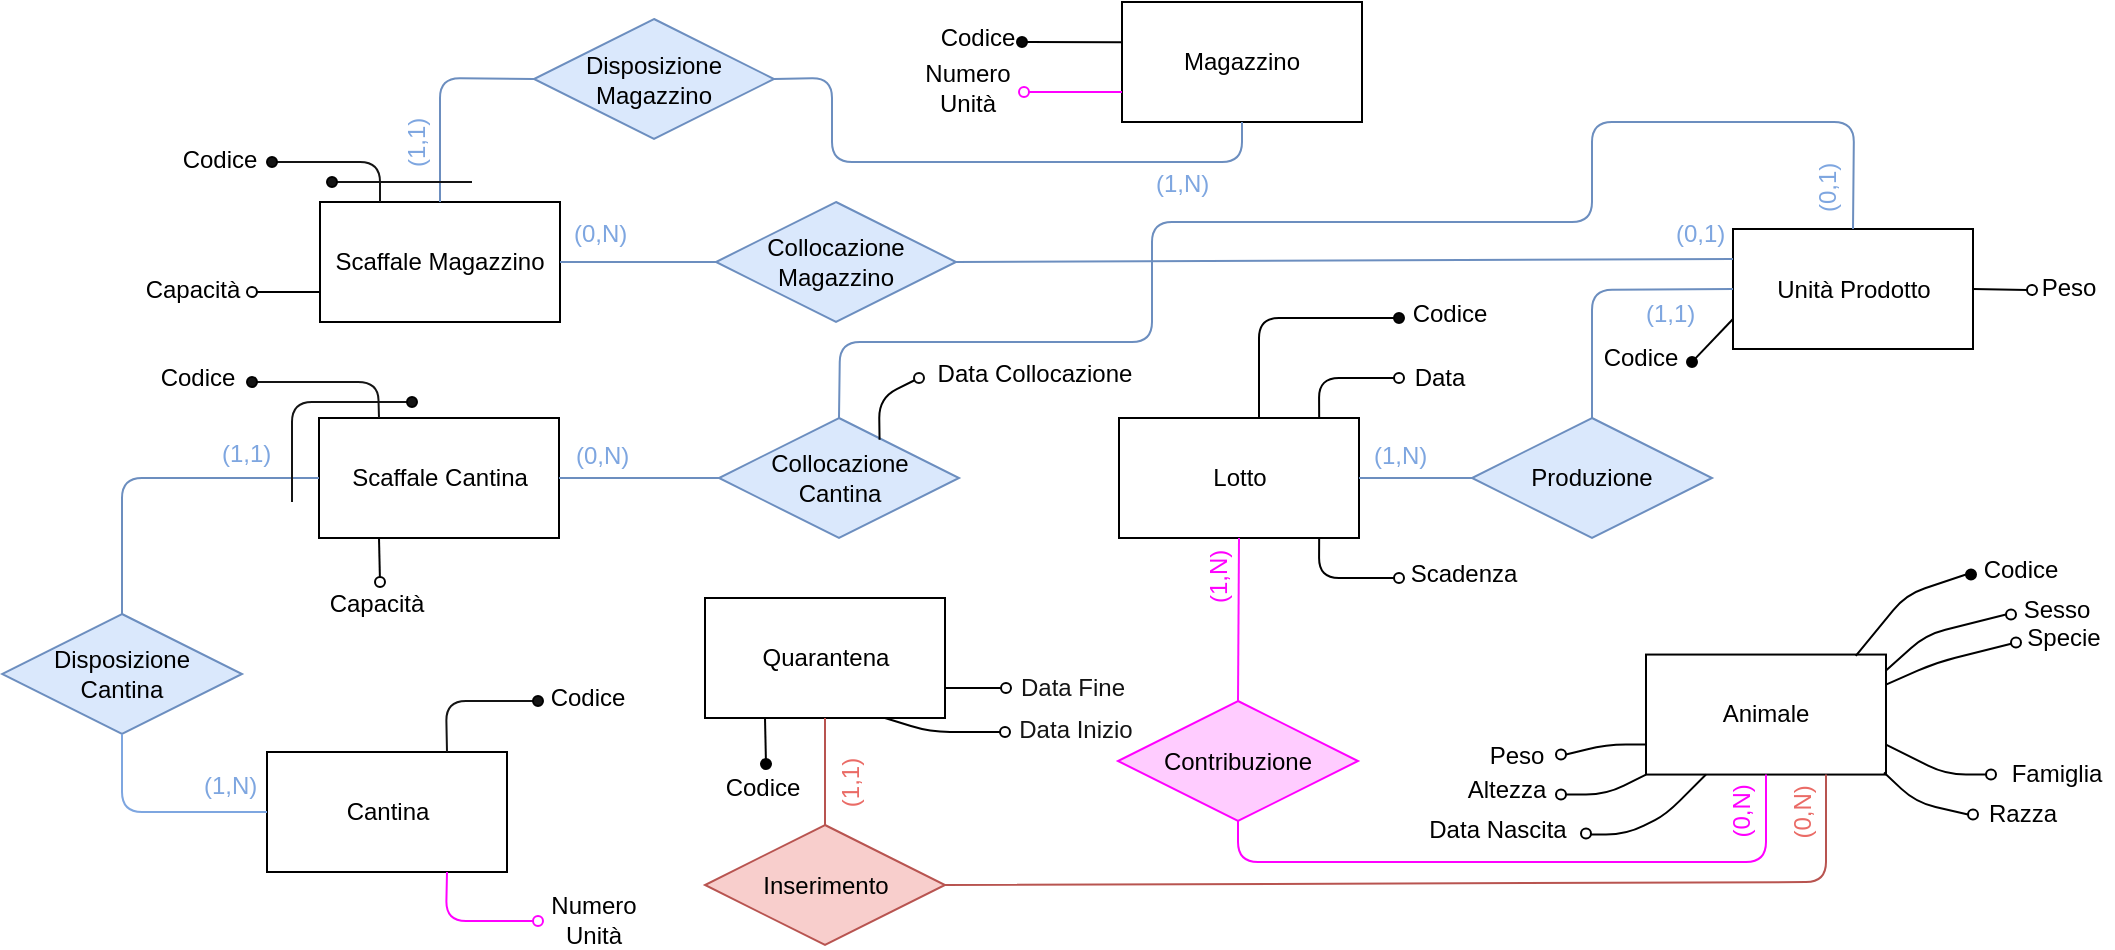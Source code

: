 <mxfile version="12.1.7" type="device" pages="1"><diagram id="N286xA00aJkE12AmxvrS" name="Page-1"><mxGraphModel dx="1995" dy="2053" grid="1" gridSize="10" guides="1" tooltips="1" connect="1" arrows="1" fold="1" page="1" pageScale="1" pageWidth="1654" pageHeight="1169" math="0" shadow="0"><root><mxCell id="0"/><mxCell id="1" parent="0"/><mxCell id="lcgIWPVXvWlQj9wDEpkj-25" value="&lt;font style=&quot;font-size: 12px&quot;&gt;Sesso&lt;/font&gt;" style="text;html=1;strokeColor=none;fillColor=none;align=center;verticalAlign=middle;whiteSpace=wrap;rounded=0;" parent="1" vertex="1"><mxGeometry x="1134.5" y="324.278" width="45" height="20" as="geometry"/></mxCell><mxCell id="lcgIWPVXvWlQj9wDEpkj-40" value="&lt;font style=&quot;font-size: 12px&quot;&gt;Peso&lt;/font&gt;" style="text;html=1;strokeColor=none;fillColor=none;align=center;verticalAlign=middle;whiteSpace=wrap;rounded=0;" parent="1" vertex="1"><mxGeometry x="865" y="397.278" width="45" height="20" as="geometry"/></mxCell><mxCell id="Yu1iAKXQhkWqBQkgz5I7-1" value="Animale&lt;br&gt;" style="rounded=0;whiteSpace=wrap;html=1;" parent="1" vertex="1"><mxGeometry x="952" y="356.278" width="120" height="60" as="geometry"/></mxCell><mxCell id="s7lboc2Nnz2-sfcDgO3q-13" value="Lotto" style="rounded=0;whiteSpace=wrap;html=1;" parent="1" vertex="1"><mxGeometry x="688.5" y="238" width="120" height="60" as="geometry"/></mxCell><mxCell id="s7lboc2Nnz2-sfcDgO3q-20" value="Magazzino" style="rounded=0;whiteSpace=wrap;html=1;" parent="1" vertex="1"><mxGeometry x="690" y="30" width="120" height="60" as="geometry"/></mxCell><mxCell id="s7lboc2Nnz2-sfcDgO3q-21" value="Scaffale Cantina" style="rounded=0;whiteSpace=wrap;html=1;" parent="1" vertex="1"><mxGeometry x="288.5" y="238" width="120" height="60" as="geometry"/></mxCell><mxCell id="s7lboc2Nnz2-sfcDgO3q-22" value="Collocazione &lt;br&gt;Cantina" style="rhombus;whiteSpace=wrap;html=1;fillColor=#dae8fc;strokeColor=#6c8ebf;" parent="1" vertex="1"><mxGeometry x="488.5" y="238" width="120" height="60" as="geometry"/></mxCell><mxCell id="s7lboc2Nnz2-sfcDgO3q-23" value="" style="endArrow=none;html=1;fillColor=#dae8fc;strokeColor=#6c8ebf;exitX=0;exitY=0.5;exitDx=0;exitDy=0;" parent="1" source="s7lboc2Nnz2-sfcDgO3q-22" edge="1"><mxGeometry width="50" height="50" relative="1" as="geometry"><mxPoint x="487.5" y="268" as="sourcePoint"/><mxPoint x="408.5" y="268" as="targetPoint"/></mxGeometry></mxCell><mxCell id="s7lboc2Nnz2-sfcDgO3q-24" value="Collocazione Magazzino" style="rhombus;whiteSpace=wrap;html=1;fillColor=#dae8fc;strokeColor=#6c8ebf;" parent="1" vertex="1"><mxGeometry x="487" y="130" width="120" height="60" as="geometry"/></mxCell><mxCell id="lcgIWPVXvWlQj9wDEpkj-18" value="" style="endArrow=none;html=1;exitX=0.874;exitY=0.011;exitDx=0;exitDy=0;exitPerimeter=0;" parent="1" source="Yu1iAKXQhkWqBQkgz5I7-1" edge="1"><mxGeometry width="50" height="50" relative="1" as="geometry"><mxPoint x="1052" y="356.278" as="sourcePoint"/><mxPoint x="1112" y="316.278" as="targetPoint"/><Array as="points"><mxPoint x="1082" y="326.278"/></Array></mxGeometry></mxCell><mxCell id="lcgIWPVXvWlQj9wDEpkj-19" value="" style="ellipse;whiteSpace=wrap;html=1;aspect=fixed;fillColor=#000000;" parent="1" vertex="1"><mxGeometry x="1112" y="313.778" width="5" height="5" as="geometry"/></mxCell><mxCell id="lcgIWPVXvWlQj9wDEpkj-20" value="&lt;font style=&quot;font-size: 12px&quot;&gt;Codice&lt;/font&gt;" style="text;html=1;strokeColor=none;fillColor=none;align=center;verticalAlign=middle;whiteSpace=wrap;rounded=0;" parent="1" vertex="1"><mxGeometry x="1117" y="303.778" width="45" height="20" as="geometry"/></mxCell><mxCell id="lcgIWPVXvWlQj9wDEpkj-21" value="" style="endArrow=none;html=1;exitX=1;exitY=0.133;exitDx=0;exitDy=0;exitPerimeter=0;" parent="1" source="Yu1iAKXQhkWqBQkgz5I7-1" edge="1"><mxGeometry width="50" height="50" relative="1" as="geometry"><mxPoint x="1072" y="376.278" as="sourcePoint"/><mxPoint x="1132" y="336.278" as="targetPoint"/><Array as="points"><mxPoint x="1092" y="346.278"/></Array></mxGeometry></mxCell><mxCell id="lcgIWPVXvWlQj9wDEpkj-22" value="" style="ellipse;whiteSpace=wrap;html=1;aspect=fixed;" parent="1" vertex="1"><mxGeometry x="1132.0" y="333.778" width="5" height="5" as="geometry"/></mxCell><mxCell id="lcgIWPVXvWlQj9wDEpkj-26" value="" style="endArrow=none;html=1;exitX=1;exitY=0.75;exitDx=0;exitDy=0;" parent="1" source="Yu1iAKXQhkWqBQkgz5I7-1" edge="1"><mxGeometry width="50" height="50" relative="1" as="geometry"><mxPoint x="1072" y="446.278" as="sourcePoint"/><mxPoint x="1122" y="416.278" as="targetPoint"/><Array as="points"><mxPoint x="1102" y="416.278"/></Array></mxGeometry></mxCell><mxCell id="lcgIWPVXvWlQj9wDEpkj-27" value="" style="ellipse;whiteSpace=wrap;html=1;aspect=fixed;" parent="1" vertex="1"><mxGeometry x="1122.0" y="413.778" width="5" height="5" as="geometry"/></mxCell><mxCell id="lcgIWPVXvWlQj9wDEpkj-28" value="&lt;font style=&quot;font-size: 12px&quot;&gt;Famiglia&lt;/font&gt;" style="text;html=1;strokeColor=none;fillColor=none;align=center;verticalAlign=middle;whiteSpace=wrap;rounded=0;" parent="1" vertex="1"><mxGeometry x="1134.5" y="406.278" width="45" height="20" as="geometry"/></mxCell><mxCell id="lcgIWPVXvWlQj9wDEpkj-29" value="" style="endArrow=none;html=1;exitX=0;exitY=0.5;exitDx=0;exitDy=0;" parent="1" source="omtuFhqRoq-IjV9SDQyE-6" edge="1"><mxGeometry width="50" height="50" relative="1" as="geometry"><mxPoint x="1115.5" y="436.278" as="sourcePoint"/><mxPoint x="1071" y="415.278" as="targetPoint"/><Array as="points"><mxPoint x="1087" y="430.278"/></Array></mxGeometry></mxCell><mxCell id="lcgIWPVXvWlQj9wDEpkj-31" value="&lt;font style=&quot;font-size: 12px&quot;&gt;Razza&lt;/font&gt;" style="text;html=1;strokeColor=none;fillColor=none;align=center;verticalAlign=middle;whiteSpace=wrap;rounded=0;" parent="1" vertex="1"><mxGeometry x="1118" y="425.778" width="45" height="20" as="geometry"/></mxCell><mxCell id="lcgIWPVXvWlQj9wDEpkj-32" value="" style="endArrow=none;html=1;entryX=0.25;entryY=1;entryDx=0;entryDy=0;" parent="1" target="Yu1iAKXQhkWqBQkgz5I7-1" edge="1"><mxGeometry width="50" height="50" relative="1" as="geometry"><mxPoint x="922" y="446.278" as="sourcePoint"/><mxPoint x="992" y="416.278" as="targetPoint"/><Array as="points"><mxPoint x="942" y="446.278"/><mxPoint x="962" y="436.278"/></Array></mxGeometry></mxCell><mxCell id="lcgIWPVXvWlQj9wDEpkj-33" value="" style="ellipse;whiteSpace=wrap;html=1;aspect=fixed;" parent="1" vertex="1"><mxGeometry x="919.5" y="443.278" width="5" height="5" as="geometry"/></mxCell><mxCell id="lcgIWPVXvWlQj9wDEpkj-34" value="&lt;font style=&quot;font-size: 12px&quot;&gt;Data Nascita&lt;/font&gt;" style="text;html=1;strokeColor=none;fillColor=none;align=center;verticalAlign=middle;whiteSpace=wrap;rounded=0;" parent="1" vertex="1"><mxGeometry x="839" y="434.278" width="78" height="20" as="geometry"/></mxCell><mxCell id="lcgIWPVXvWlQj9wDEpkj-35" value="" style="endArrow=none;html=1;" parent="1" target="Yu1iAKXQhkWqBQkgz5I7-1" edge="1"><mxGeometry width="50" height="50" relative="1" as="geometry"><mxPoint x="912" y="426.278" as="sourcePoint"/><mxPoint x="972" y="396.278" as="targetPoint"/><Array as="points"><mxPoint x="932" y="426.278"/></Array></mxGeometry></mxCell><mxCell id="lcgIWPVXvWlQj9wDEpkj-36" value="" style="ellipse;whiteSpace=wrap;html=1;aspect=fixed;" parent="1" vertex="1"><mxGeometry x="907.0" y="423.778" width="5" height="5" as="geometry"/></mxCell><mxCell id="lcgIWPVXvWlQj9wDEpkj-37" value="&lt;font style=&quot;font-size: 12px&quot;&gt;Altezza&lt;/font&gt;" style="text;html=1;strokeColor=none;fillColor=none;align=center;verticalAlign=middle;whiteSpace=wrap;rounded=0;" parent="1" vertex="1"><mxGeometry x="859.5" y="413.778" width="45" height="20" as="geometry"/></mxCell><mxCell id="lcgIWPVXvWlQj9wDEpkj-38" value="" style="endArrow=none;html=1;entryX=0;entryY=0.75;entryDx=0;entryDy=0;" parent="1" target="Yu1iAKXQhkWqBQkgz5I7-1" edge="1"><mxGeometry width="50" height="50" relative="1" as="geometry"><mxPoint x="912" y="406.278" as="sourcePoint"/><mxPoint x="972" y="396.278" as="targetPoint"/><Array as="points"><mxPoint x="932" y="401.278"/></Array></mxGeometry></mxCell><mxCell id="lcgIWPVXvWlQj9wDEpkj-39" value="" style="ellipse;whiteSpace=wrap;html=1;aspect=fixed;" parent="1" vertex="1"><mxGeometry x="907.0" y="403.778" width="5" height="5" as="geometry"/></mxCell><mxCell id="5UxW7LuVa-zTL0d51kIa-124" value="" style="endArrow=none;html=1;exitX=0.669;exitY=0.181;exitDx=0;exitDy=0;exitPerimeter=0;" parent="1" source="s7lboc2Nnz2-sfcDgO3q-22" target="5UxW7LuVa-zTL0d51kIa-125" edge="1"><mxGeometry width="50" height="50" relative="1" as="geometry"><mxPoint x="568.5" y="278" as="sourcePoint"/><mxPoint x="588.5" y="218" as="targetPoint"/><Array as="points"><mxPoint x="568.5" y="228"/></Array></mxGeometry></mxCell><mxCell id="5UxW7LuVa-zTL0d51kIa-125" value="" style="ellipse;whiteSpace=wrap;html=1;aspect=fixed;rounded=0;strokeColor=#080808;fillColor=none;gradientColor=none;" parent="1" vertex="1"><mxGeometry x="586" y="215.5" width="5" height="5" as="geometry"/></mxCell><mxCell id="Jm9o6r41oGmRNSxybvqg-1" value="" style="endArrow=none;html=1;entryX=-0.003;entryY=0.335;entryDx=0;entryDy=0;entryPerimeter=0;" parent="1" source="Jm9o6r41oGmRNSxybvqg-3" target="s7lboc2Nnz2-sfcDgO3q-20" edge="1"><mxGeometry width="50" height="50" relative="1" as="geometry"><mxPoint x="640" y="50" as="sourcePoint"/><mxPoint x="690" y="30" as="targetPoint"/></mxGeometry></mxCell><mxCell id="Jm9o6r41oGmRNSxybvqg-3" value="" style="ellipse;whiteSpace=wrap;html=1;aspect=fixed;fillColor=#080808;" parent="1" vertex="1"><mxGeometry x="637.5" y="47.5" width="5" height="5" as="geometry"/></mxCell><mxCell id="Jm9o6r41oGmRNSxybvqg-5" value="Codice" style="text;html=1;strokeColor=none;fillColor=none;align=center;verticalAlign=middle;whiteSpace=wrap;rounded=0;" parent="1" vertex="1"><mxGeometry x="597.5" y="38" width="40" height="20" as="geometry"/></mxCell><mxCell id="Jm9o6r41oGmRNSxybvqg-7" value="Data Collocazione" style="text;html=1;strokeColor=none;fillColor=none;align=center;verticalAlign=middle;whiteSpace=wrap;rounded=0;" parent="1" vertex="1"><mxGeometry x="593.5" y="206" width="105" height="20" as="geometry"/></mxCell><mxCell id="Jm9o6r41oGmRNSxybvqg-14" value="" style="endArrow=none;html=1;" parent="1" target="Jm9o6r41oGmRNSxybvqg-18" edge="1"><mxGeometry width="50" height="50" relative="1" as="geometry"><mxPoint x="758.5" y="238" as="sourcePoint"/><mxPoint x="828.5" y="188" as="targetPoint"/><Array as="points"><mxPoint x="758.5" y="188"/></Array></mxGeometry></mxCell><mxCell id="Jm9o6r41oGmRNSxybvqg-15" value="" style="endArrow=none;html=1;exitX=0.834;exitY=-0.009;exitDx=0;exitDy=0;exitPerimeter=0;" parent="1" source="s7lboc2Nnz2-sfcDgO3q-13" target="Jm9o6r41oGmRNSxybvqg-19" edge="1"><mxGeometry width="50" height="50" relative="1" as="geometry"><mxPoint x="778.5" y="238" as="sourcePoint"/><mxPoint x="828.5" y="218" as="targetPoint"/><Array as="points"><mxPoint x="788.5" y="218"/></Array></mxGeometry></mxCell><mxCell id="Jm9o6r41oGmRNSxybvqg-17" value="" style="endArrow=none;html=1;exitX=0.834;exitY=0.999;exitDx=0;exitDy=0;exitPerimeter=0;" parent="1" source="s7lboc2Nnz2-sfcDgO3q-13" target="Jm9o6r41oGmRNSxybvqg-20" edge="1"><mxGeometry width="50" height="50" relative="1" as="geometry"><mxPoint x="788.5" y="299" as="sourcePoint"/><mxPoint x="828.5" y="318" as="targetPoint"/><Array as="points"><mxPoint x="788.5" y="318"/></Array></mxGeometry></mxCell><mxCell id="Jm9o6r41oGmRNSxybvqg-18" value="" style="ellipse;whiteSpace=wrap;html=1;aspect=fixed;fillColor=#080808;" parent="1" vertex="1"><mxGeometry x="826" y="185.5" width="5" height="5" as="geometry"/></mxCell><mxCell id="Jm9o6r41oGmRNSxybvqg-19" value="" style="ellipse;whiteSpace=wrap;html=1;aspect=fixed;fillColor=none;" parent="1" vertex="1"><mxGeometry x="826" y="215.5" width="5" height="5" as="geometry"/></mxCell><mxCell id="Jm9o6r41oGmRNSxybvqg-20" value="" style="ellipse;whiteSpace=wrap;html=1;aspect=fixed;fillColor=none;" parent="1" vertex="1"><mxGeometry x="826" y="315.5" width="5" height="5" as="geometry"/></mxCell><mxCell id="Jm9o6r41oGmRNSxybvqg-22" value="Codice" style="text;html=1;strokeColor=none;fillColor=none;align=center;verticalAlign=middle;whiteSpace=wrap;rounded=0;" parent="1" vertex="1"><mxGeometry x="833.5" y="176" width="40" height="20" as="geometry"/></mxCell><mxCell id="Jm9o6r41oGmRNSxybvqg-23" value="Data" style="text;html=1;strokeColor=none;fillColor=none;align=center;verticalAlign=middle;whiteSpace=wrap;rounded=0;" parent="1" vertex="1"><mxGeometry x="828.5" y="208" width="40" height="20" as="geometry"/></mxCell><mxCell id="Jm9o6r41oGmRNSxybvqg-25" value="Scadenza" style="text;html=1;strokeColor=none;fillColor=none;align=center;verticalAlign=middle;whiteSpace=wrap;rounded=0;" parent="1" vertex="1"><mxGeometry x="841" y="305.5" width="40" height="20" as="geometry"/></mxCell><mxCell id="omtuFhqRoq-IjV9SDQyE-6" value="" style="ellipse;whiteSpace=wrap;html=1;aspect=fixed;" parent="1" vertex="1"><mxGeometry x="1113.0" y="433.778" width="5" height="5" as="geometry"/></mxCell><mxCell id="vs4maBZ8G91ySKU5T5zI-6" value="Quarantena" style="rounded=0;whiteSpace=wrap;html=1;" parent="1" vertex="1"><mxGeometry x="481.5" y="328" width="120" height="60" as="geometry"/></mxCell><mxCell id="vs4maBZ8G91ySKU5T5zI-15" value="Inserimento" style="rhombus;whiteSpace=wrap;html=1;strokeColor=#b85450;fillColor=#f8cecc;" parent="1" vertex="1"><mxGeometry x="481.5" y="441.5" width="120" height="60" as="geometry"/></mxCell><mxCell id="vs4maBZ8G91ySKU5T5zI-17" value="" style="endArrow=none;html=1;fontColor=#FFE599;exitX=0.5;exitY=0;exitDx=0;exitDy=0;entryX=0.5;entryY=1;entryDx=0;entryDy=0;fillColor=#f8cecc;strokeColor=#b85450;" parent="1" source="vs4maBZ8G91ySKU5T5zI-15" target="vs4maBZ8G91ySKU5T5zI-6" edge="1"><mxGeometry width="50" height="50" relative="1" as="geometry"><mxPoint x="504" y="231" as="sourcePoint"/><mxPoint x="554" y="181" as="targetPoint"/></mxGeometry></mxCell><mxCell id="vs4maBZ8G91ySKU5T5zI-19" value="(1,1)" style="text;html=1;resizable=0;points=[];autosize=1;align=left;verticalAlign=top;spacingTop=-4;fontColor=#EA6B66;rotation=-90;" parent="1" vertex="1"><mxGeometry x="534" y="404.581" width="40" height="20" as="geometry"/></mxCell><mxCell id="vs4maBZ8G91ySKU5T5zI-20" value="" style="endArrow=none;html=1;fontColor=#FFE599;exitX=0.75;exitY=1;exitDx=0;exitDy=0;" parent="1" source="vs4maBZ8G91ySKU5T5zI-6" target="EhByHRUgVneYFc6J_kP6-92" edge="1"><mxGeometry width="50" height="50" relative="1" as="geometry"><mxPoint x="564" y="545" as="sourcePoint"/><mxPoint x="631.5" y="395" as="targetPoint"/><Array as="points"><mxPoint x="594" y="395"/></Array></mxGeometry></mxCell><mxCell id="vs4maBZ8G91ySKU5T5zI-22" value="Data Inizio" style="text;html=1;strokeColor=none;fillColor=none;align=center;verticalAlign=middle;whiteSpace=wrap;rounded=0;fontColor=#141414;" parent="1" vertex="1"><mxGeometry x="637" y="383.5" width="60" height="20" as="geometry"/></mxCell><mxCell id="vs4maBZ8G91ySKU5T5zI-23" value="" style="endArrow=none;html=1;fontColor=#141414;exitX=1;exitY=0.75;exitDx=0;exitDy=0;" parent="1" source="vs4maBZ8G91ySKU5T5zI-6" target="vs4maBZ8G91ySKU5T5zI-27" edge="1"><mxGeometry width="50" height="50" relative="1" as="geometry"><mxPoint x="604" y="375" as="sourcePoint"/><mxPoint x="632" y="373" as="targetPoint"/></mxGeometry></mxCell><mxCell id="vs4maBZ8G91ySKU5T5zI-27" value="" style="ellipse;whiteSpace=wrap;html=1;aspect=fixed;fillColor=none;fontColor=#141414;" parent="1" vertex="1"><mxGeometry x="629.5" y="370.5" width="5" height="5" as="geometry"/></mxCell><mxCell id="vs4maBZ8G91ySKU5T5zI-29" value="Data Fine" style="text;html=1;strokeColor=none;fillColor=none;align=center;verticalAlign=middle;whiteSpace=wrap;rounded=0;fontColor=#141414;" parent="1" vertex="1"><mxGeometry x="637" y="363" width="57" height="20" as="geometry"/></mxCell><mxCell id="1iHg9NwbfmoomTsqQBr0-1" value="" style="endArrow=none;html=1;exitX=1;exitY=0.25;exitDx=0;exitDy=0;" parent="1" source="Yu1iAKXQhkWqBQkgz5I7-1" target="1iHg9NwbfmoomTsqQBr0-2" edge="1"><mxGeometry width="50" height="50" relative="1" as="geometry"><mxPoint x="1187" y="370.278" as="sourcePoint"/><mxPoint x="1137" y="350.278" as="targetPoint"/><Array as="points"><mxPoint x="1097" y="360.278"/></Array></mxGeometry></mxCell><mxCell id="1iHg9NwbfmoomTsqQBr0-2" value="" style="ellipse;whiteSpace=wrap;html=1;aspect=fixed;" parent="1" vertex="1"><mxGeometry x="1134.5" y="347.778" width="5" height="5" as="geometry"/></mxCell><mxCell id="1iHg9NwbfmoomTsqQBr0-3" value="Specie" style="text;html=1;strokeColor=none;fillColor=none;align=center;verticalAlign=middle;whiteSpace=wrap;rounded=0;" parent="1" vertex="1"><mxGeometry x="1140.5" y="337.778" width="40" height="20" as="geometry"/></mxCell><mxCell id="s8-9dvh43ntEXLv8Gwos-1" value="Contribuzione" style="rhombus;whiteSpace=wrap;html=1;fillColor=#FFCCFF;strokeColor=#FF00FF;" parent="1" vertex="1"><mxGeometry x="688" y="379.5" width="120" height="60" as="geometry"/></mxCell><mxCell id="s8-9dvh43ntEXLv8Gwos-4" value="&lt;font color=&quot;#ff00ff&quot;&gt;(0,N)&lt;/font&gt;" style="text;html=1;resizable=0;points=[];autosize=1;align=left;verticalAlign=top;spacingTop=-4;fontColor=#FFD966;rotation=-90;" parent="1" vertex="1"><mxGeometry x="980.5" y="420.278" width="40" height="20" as="geometry"/></mxCell><mxCell id="s8-9dvh43ntEXLv8Gwos-5" value="&lt;font color=&quot;#ff00ff&quot;&gt;(1,N)&lt;/font&gt;" style="text;html=1;resizable=0;points=[];autosize=1;align=left;verticalAlign=top;spacingTop=-4;fontColor=#FFD966;rotation=-90;" parent="1" vertex="1"><mxGeometry x="718" y="302.5" width="40" height="20" as="geometry"/></mxCell><mxCell id="s8-9dvh43ntEXLv8Gwos-7" value="(0,N)" style="text;html=1;resizable=0;points=[];autosize=1;align=left;verticalAlign=top;spacingTop=-4;fontColor=#EA6B66;rotation=-90;" parent="1" vertex="1"><mxGeometry x="1010.5" y="420.778" width="40" height="20" as="geometry"/></mxCell><mxCell id="s8-9dvh43ntEXLv8Gwos-8" value="Cantina" style="rounded=0;whiteSpace=wrap;html=1;" parent="1" vertex="1"><mxGeometry x="262.5" y="405" width="120" height="60" as="geometry"/></mxCell><mxCell id="s8-9dvh43ntEXLv8Gwos-10" value="Disposizione &lt;br&gt;Cantina" style="rhombus;whiteSpace=wrap;html=1;strokeColor=#6c8ebf;fillColor=#dae8fc;" parent="1" vertex="1"><mxGeometry x="130" y="336" width="120" height="60" as="geometry"/></mxCell><mxCell id="s8-9dvh43ntEXLv8Gwos-13" value="" style="endArrow=none;html=1;strokeColor=#6c8ebf;entryX=0;entryY=0.5;entryDx=0;entryDy=0;exitX=0.5;exitY=0;exitDx=0;exitDy=0;gradientColor=#7ea6e0;fillColor=#dae8fc;" parent="1" source="s8-9dvh43ntEXLv8Gwos-10" target="s7lboc2Nnz2-sfcDgO3q-21" edge="1"><mxGeometry width="50" height="50" relative="1" as="geometry"><mxPoint x="175" y="280" as="sourcePoint"/><mxPoint x="225" y="230" as="targetPoint"/><Array as="points"><mxPoint x="190" y="268"/></Array></mxGeometry></mxCell><mxCell id="s8-9dvh43ntEXLv8Gwos-15" value="" style="endArrow=none;html=1;strokeColor=#141414;entryX=0.75;entryY=0;entryDx=0;entryDy=0;" parent="1" source="s8-9dvh43ntEXLv8Gwos-16" target="s8-9dvh43ntEXLv8Gwos-8" edge="1"><mxGeometry width="50" height="50" relative="1" as="geometry"><mxPoint x="398" y="379.5" as="sourcePoint"/><mxPoint x="268" y="489.5" as="targetPoint"/><Array as="points"><mxPoint x="352" y="379.5"/></Array></mxGeometry></mxCell><mxCell id="s8-9dvh43ntEXLv8Gwos-16" value="" style="ellipse;whiteSpace=wrap;html=1;aspect=fixed;fillColor=#141414;" parent="1" vertex="1"><mxGeometry x="395.5" y="377" width="5" height="5" as="geometry"/></mxCell><mxCell id="s8-9dvh43ntEXLv8Gwos-17" value="Codice" style="text;html=1;strokeColor=none;fillColor=none;align=center;verticalAlign=middle;whiteSpace=wrap;rounded=0;" parent="1" vertex="1"><mxGeometry x="403" y="367.5" width="40" height="20" as="geometry"/></mxCell><mxCell id="s8-9dvh43ntEXLv8Gwos-18" value="" style="endArrow=none;html=1;strokeColor=#141414;entryX=0.25;entryY=0;entryDx=0;entryDy=0;" parent="1" source="s8-9dvh43ntEXLv8Gwos-19" target="s7lboc2Nnz2-sfcDgO3q-21" edge="1"><mxGeometry width="50" height="50" relative="1" as="geometry"><mxPoint x="255" y="220" as="sourcePoint"/><mxPoint x="275" y="180" as="targetPoint"/><Array as="points"><mxPoint x="318" y="220"/></Array></mxGeometry></mxCell><mxCell id="s8-9dvh43ntEXLv8Gwos-19" value="" style="ellipse;whiteSpace=wrap;html=1;aspect=fixed;fillColor=#141414;" parent="1" vertex="1"><mxGeometry x="252.5" y="217.5" width="5" height="5" as="geometry"/></mxCell><mxCell id="s8-9dvh43ntEXLv8Gwos-20" value="Codice" style="text;html=1;strokeColor=none;fillColor=none;align=center;verticalAlign=middle;whiteSpace=wrap;rounded=0;" parent="1" vertex="1"><mxGeometry x="208" y="208" width="40" height="20" as="geometry"/></mxCell><mxCell id="s8-9dvh43ntEXLv8Gwos-22" value="" style="endArrow=none;html=1;strokeColor=#141414;" parent="1" target="s8-9dvh43ntEXLv8Gwos-23" edge="1"><mxGeometry width="50" height="50" relative="1" as="geometry"><mxPoint x="275" y="280" as="sourcePoint"/><mxPoint x="335" y="230" as="targetPoint"/><Array as="points"><mxPoint x="275" y="230"/></Array></mxGeometry></mxCell><mxCell id="s8-9dvh43ntEXLv8Gwos-23" value="" style="ellipse;whiteSpace=wrap;html=1;aspect=fixed;fillColor=#141414;" parent="1" vertex="1"><mxGeometry x="332.5" y="227.5" width="5" height="5" as="geometry"/></mxCell><mxCell id="s8-9dvh43ntEXLv8Gwos-24" value="Scaffale Magazzino" style="rounded=0;whiteSpace=wrap;html=1;fillColor=#FFFFFF;" parent="1" vertex="1"><mxGeometry x="289" y="130" width="120" height="60" as="geometry"/></mxCell><mxCell id="s8-9dvh43ntEXLv8Gwos-25" value="" style="endArrow=none;html=1;strokeColor=#6c8ebf;exitX=1;exitY=0.5;exitDx=0;exitDy=0;entryX=0;entryY=0.5;entryDx=0;entryDy=0;gradientColor=#7ea6e0;fillColor=#dae8fc;" parent="1" source="s8-9dvh43ntEXLv8Gwos-24" target="s7lboc2Nnz2-sfcDgO3q-24" edge="1"><mxGeometry width="50" height="50" relative="1" as="geometry"><mxPoint x="425" y="170" as="sourcePoint"/><mxPoint x="475" y="120" as="targetPoint"/></mxGeometry></mxCell><mxCell id="s8-9dvh43ntEXLv8Gwos-26" value="Disposizione Magazzino" style="rhombus;whiteSpace=wrap;html=1;fillColor=#dae8fc;strokeColor=#6c8ebf;" parent="1" vertex="1"><mxGeometry x="396" y="38.5" width="120" height="60" as="geometry"/></mxCell><mxCell id="s8-9dvh43ntEXLv8Gwos-27" value="" style="endArrow=none;html=1;strokeColor=#6c8ebf;exitX=0.5;exitY=0;exitDx=0;exitDy=0;entryX=0;entryY=0.5;entryDx=0;entryDy=0;gradientColor=#7ea6e0;fillColor=#dae8fc;" parent="1" source="s8-9dvh43ntEXLv8Gwos-24" target="s8-9dvh43ntEXLv8Gwos-26" edge="1"><mxGeometry width="50" height="50" relative="1" as="geometry"><mxPoint x="315" y="110" as="sourcePoint"/><mxPoint x="365" y="60" as="targetPoint"/><Array as="points"><mxPoint x="349" y="68"/></Array></mxGeometry></mxCell><mxCell id="s8-9dvh43ntEXLv8Gwos-28" value="" style="endArrow=none;html=1;strokeColor=#6c8ebf;exitX=1;exitY=0.5;exitDx=0;exitDy=0;entryX=0.5;entryY=1;entryDx=0;entryDy=0;gradientColor=#7ea6e0;fillColor=#dae8fc;" parent="1" source="s8-9dvh43ntEXLv8Gwos-26" target="s7lboc2Nnz2-sfcDgO3q-20" edge="1"><mxGeometry width="50" height="50" relative="1" as="geometry"><mxPoint x="625" y="140" as="sourcePoint"/><mxPoint x="675" y="90" as="targetPoint"/><Array as="points"><mxPoint x="545" y="68"/><mxPoint x="545" y="110"/><mxPoint x="750" y="110"/></Array></mxGeometry></mxCell><mxCell id="s8-9dvh43ntEXLv8Gwos-29" value="" style="endArrow=none;html=1;strokeColor=#141414;entryX=0.25;entryY=0;entryDx=0;entryDy=0;" parent="1" source="s8-9dvh43ntEXLv8Gwos-31" target="s8-9dvh43ntEXLv8Gwos-24" edge="1"><mxGeometry width="50" height="50" relative="1" as="geometry"><mxPoint x="265" y="110" as="sourcePoint"/><mxPoint x="285" y="50" as="targetPoint"/><Array as="points"><mxPoint x="319" y="110"/></Array></mxGeometry></mxCell><mxCell id="s8-9dvh43ntEXLv8Gwos-30" value="Codice" style="text;html=1;strokeColor=none;fillColor=none;align=center;verticalAlign=middle;whiteSpace=wrap;rounded=0;" parent="1" vertex="1"><mxGeometry x="219" y="99" width="40" height="20" as="geometry"/></mxCell><mxCell id="s8-9dvh43ntEXLv8Gwos-31" value="" style="ellipse;whiteSpace=wrap;html=1;aspect=fixed;fillColor=#141414;" parent="1" vertex="1"><mxGeometry x="262.5" y="107.5" width="5" height="5" as="geometry"/></mxCell><mxCell id="s8-9dvh43ntEXLv8Gwos-32" value="" style="endArrow=none;html=1;strokeColor=#141414;" parent="1" source="s8-9dvh43ntEXLv8Gwos-33" edge="1"><mxGeometry width="50" height="50" relative="1" as="geometry"><mxPoint x="295" y="120" as="sourcePoint"/><mxPoint x="365" y="120" as="targetPoint"/></mxGeometry></mxCell><mxCell id="s8-9dvh43ntEXLv8Gwos-33" value="" style="ellipse;whiteSpace=wrap;html=1;aspect=fixed;fillColor=#141414;" parent="1" vertex="1"><mxGeometry x="292.5" y="117.5" width="5" height="5" as="geometry"/></mxCell><mxCell id="s8-9dvh43ntEXLv8Gwos-37" value="(1,1)" style="text;html=1;resizable=0;points=[];autosize=1;align=left;verticalAlign=top;spacingTop=-4;fontColor=#7EA6E0;rotation=0;" parent="1" vertex="1"><mxGeometry x="237.5" y="245.5" width="40" height="20" as="geometry"/></mxCell><mxCell id="s8-9dvh43ntEXLv8Gwos-39" value="(0,N)" style="text;html=1;resizable=0;points=[];autosize=1;align=left;verticalAlign=top;spacingTop=-4;fontColor=#7EA6E0;rotation=0;" parent="1" vertex="1"><mxGeometry x="414.5" y="247" width="40" height="20" as="geometry"/></mxCell><mxCell id="s8-9dvh43ntEXLv8Gwos-40" value="(0,N)" style="text;html=1;resizable=0;points=[];autosize=1;align=left;verticalAlign=top;spacingTop=-4;fontColor=#7EA6E0;rotation=0;" parent="1" vertex="1"><mxGeometry x="414" y="135.5" width="40" height="20" as="geometry"/></mxCell><mxCell id="s8-9dvh43ntEXLv8Gwos-42" value="(1,N)" style="text;html=1;resizable=0;points=[];autosize=1;align=left;verticalAlign=top;spacingTop=-4;fontColor=#7EA6E0;rotation=0;" parent="1" vertex="1"><mxGeometry x="705" y="110.5" width="40" height="20" as="geometry"/></mxCell><mxCell id="s8-9dvh43ntEXLv8Gwos-43" value="(1,1)" style="text;html=1;resizable=0;points=[];autosize=1;align=left;verticalAlign=top;spacingTop=-4;fontColor=#7EA6E0;rotation=-90;" parent="1" vertex="1"><mxGeometry x="317.5" y="85" width="40" height="20" as="geometry"/></mxCell><mxCell id="l29WJxW5ECFp8mK24pNi-4" value="&lt;font color=&quot;#7ea6e0&quot;&gt;(1,N)&lt;/font&gt;" style="text;html=1;resizable=0;points=[];autosize=1;align=left;verticalAlign=top;spacingTop=-4;fontColor=#FFD966;rotation=0;" parent="1" vertex="1"><mxGeometry x="229" y="411.5" width="40" height="20" as="geometry"/></mxCell><mxCell id="WMtffsCS6Om2OLIBgDFJ-62" value="" style="endArrow=none;html=1;exitX=0;exitY=0.75;exitDx=0;exitDy=0;" parent="1" source="s8-9dvh43ntEXLv8Gwos-24" target="WMtffsCS6Om2OLIBgDFJ-67" edge="1"><mxGeometry width="50" height="50" relative="1" as="geometry"><mxPoint x="425" y="230" as="sourcePoint"/><mxPoint x="255" y="175" as="targetPoint"/></mxGeometry></mxCell><mxCell id="WMtffsCS6Om2OLIBgDFJ-67" value="" style="ellipse;whiteSpace=wrap;html=1;aspect=fixed;" parent="1" vertex="1"><mxGeometry x="252.5" y="172.5" width="5" height="5" as="geometry"/></mxCell><mxCell id="WMtffsCS6Om2OLIBgDFJ-68" value="&lt;font style=&quot;font-size: 12px&quot;&gt;Capacità&lt;/font&gt;" style="text;html=1;strokeColor=none;fillColor=none;align=center;verticalAlign=middle;whiteSpace=wrap;rounded=0;" parent="1" vertex="1"><mxGeometry x="202.5" y="163.5" width="45" height="20" as="geometry"/></mxCell><mxCell id="WMtffsCS6Om2OLIBgDFJ-69" value="" style="endArrow=none;html=1;entryX=0.25;entryY=1;entryDx=0;entryDy=0;" parent="1" source="WMtffsCS6Om2OLIBgDFJ-70" target="s7lboc2Nnz2-sfcDgO3q-21" edge="1"><mxGeometry width="50" height="50" relative="1" as="geometry"><mxPoint x="319" y="320" as="sourcePoint"/><mxPoint x="415" y="320" as="targetPoint"/></mxGeometry></mxCell><mxCell id="WMtffsCS6Om2OLIBgDFJ-70" value="" style="ellipse;whiteSpace=wrap;html=1;aspect=fixed;" parent="1" vertex="1"><mxGeometry x="316.5" y="317.5" width="5" height="5" as="geometry"/></mxCell><mxCell id="WMtffsCS6Om2OLIBgDFJ-71" value="&lt;font style=&quot;font-size: 12px&quot;&gt;Capacità&lt;/font&gt;" style="text;html=1;strokeColor=none;fillColor=none;align=center;verticalAlign=middle;whiteSpace=wrap;rounded=0;" parent="1" vertex="1"><mxGeometry x="295" y="320.5" width="45" height="20" as="geometry"/></mxCell><mxCell id="H1yaBRgptK0Ske8nIbVC-2" value="Unità Prodotto" style="rounded=0;whiteSpace=wrap;html=1;" parent="1" vertex="1"><mxGeometry x="995.5" y="143.5" width="120" height="60" as="geometry"/></mxCell><mxCell id="H1yaBRgptK0Ske8nIbVC-10" value="&lt;font style=&quot;font-size: 12px&quot;&gt;Peso&lt;/font&gt;" style="text;html=1;strokeColor=none;fillColor=none;align=center;verticalAlign=middle;whiteSpace=wrap;rounded=0;" parent="1" vertex="1"><mxGeometry x="1140.5" y="162.5" width="45" height="20" as="geometry"/></mxCell><mxCell id="H1yaBRgptK0Ske8nIbVC-12" value="Produzione" style="rhombus;whiteSpace=wrap;html=1;fillColor=#dae8fc;strokeColor=#6c8ebf;" parent="1" vertex="1"><mxGeometry x="865" y="238" width="120" height="60" as="geometry"/></mxCell><mxCell id="H1yaBRgptK0Ske8nIbVC-13" value="" style="endArrow=none;html=1;exitX=1;exitY=0.5;exitDx=0;exitDy=0;entryX=0;entryY=0.5;entryDx=0;entryDy=0;fillColor=#dae8fc;strokeColor=#6c8ebf;" parent="1" source="s7lboc2Nnz2-sfcDgO3q-13" target="H1yaBRgptK0Ske8nIbVC-12" edge="1"><mxGeometry width="50" height="50" relative="1" as="geometry"><mxPoint x="825" y="270" as="sourcePoint"/><mxPoint x="875" y="220" as="targetPoint"/></mxGeometry></mxCell><mxCell id="H1yaBRgptK0Ske8nIbVC-14" value="" style="endArrow=none;html=1;exitX=0.5;exitY=0;exitDx=0;exitDy=0;entryX=0;entryY=0.5;entryDx=0;entryDy=0;fillColor=#dae8fc;strokeColor=#6c8ebf;" parent="1" source="H1yaBRgptK0Ske8nIbVC-12" target="H1yaBRgptK0Ske8nIbVC-2" edge="1"><mxGeometry width="50" height="50" relative="1" as="geometry"><mxPoint x="895" y="190" as="sourcePoint"/><mxPoint x="945" y="140" as="targetPoint"/><Array as="points"><mxPoint x="925" y="174"/></Array></mxGeometry></mxCell><mxCell id="H1yaBRgptK0Ske8nIbVC-15" value="" style="endArrow=none;html=1;exitX=1;exitY=0.5;exitDx=0;exitDy=0;entryX=0;entryY=0.25;entryDx=0;entryDy=0;fillColor=#dae8fc;strokeColor=#6c8ebf;" parent="1" source="s7lboc2Nnz2-sfcDgO3q-24" target="H1yaBRgptK0Ske8nIbVC-2" edge="1"><mxGeometry width="50" height="50" relative="1" as="geometry"><mxPoint x="835" y="180" as="sourcePoint"/><mxPoint x="1025" y="110" as="targetPoint"/></mxGeometry></mxCell><mxCell id="H1yaBRgptK0Ske8nIbVC-16" value="" style="endArrow=none;html=1;exitX=1;exitY=0.5;exitDx=0;exitDy=0;" parent="1" source="H1yaBRgptK0Ske8nIbVC-2" target="H1yaBRgptK0Ske8nIbVC-17" edge="1"><mxGeometry width="50" height="50" relative="1" as="geometry"><mxPoint x="1315" y="240" as="sourcePoint"/><mxPoint x="1145" y="174" as="targetPoint"/></mxGeometry></mxCell><mxCell id="H1yaBRgptK0Ske8nIbVC-17" value="" style="ellipse;whiteSpace=wrap;html=1;aspect=fixed;" parent="1" vertex="1"><mxGeometry x="1142.5" y="171.5" width="5" height="5" as="geometry"/></mxCell><mxCell id="H1yaBRgptK0Ske8nIbVC-21" value="" style="endArrow=none;html=1;exitX=0.5;exitY=0;exitDx=0;exitDy=0;entryX=0.5;entryY=0;entryDx=0;entryDy=0;fillColor=#dae8fc;strokeColor=#6c8ebf;" parent="1" source="s7lboc2Nnz2-sfcDgO3q-22" target="H1yaBRgptK0Ske8nIbVC-2" edge="1"><mxGeometry width="50" height="50" relative="1" as="geometry"><mxPoint x="505" y="230" as="sourcePoint"/><mxPoint x="1065" y="90" as="targetPoint"/><Array as="points"><mxPoint x="549" y="200"/><mxPoint x="705" y="200"/><mxPoint x="705" y="140"/><mxPoint x="925" y="140"/><mxPoint x="925" y="90"/><mxPoint x="1056" y="90"/></Array></mxGeometry></mxCell><mxCell id="H1yaBRgptK0Ske8nIbVC-22" value="(1,N)" style="text;html=1;resizable=0;points=[];autosize=1;align=left;verticalAlign=top;spacingTop=-4;fontColor=#7EA6E0;rotation=0;" parent="1" vertex="1"><mxGeometry x="814" y="247" width="40" height="20" as="geometry"/></mxCell><mxCell id="H1yaBRgptK0Ske8nIbVC-23" value="(1,1)" style="text;html=1;resizable=0;points=[];autosize=1;align=left;verticalAlign=top;spacingTop=-4;fontColor=#7EA6E0;rotation=0;" parent="1" vertex="1"><mxGeometry x="950" y="176" width="40" height="20" as="geometry"/></mxCell><mxCell id="H1yaBRgptK0Ske8nIbVC-32" value="" style="endArrow=none;html=1;entryX=0;entryY=0.75;entryDx=0;entryDy=0;" parent="1" source="H1yaBRgptK0Ske8nIbVC-33" target="H1yaBRgptK0Ske8nIbVC-2" edge="1"><mxGeometry width="50" height="50" relative="1" as="geometry"><mxPoint x="975" y="210" as="sourcePoint"/><mxPoint x="1005" y="240" as="targetPoint"/></mxGeometry></mxCell><mxCell id="H1yaBRgptK0Ske8nIbVC-33" value="" style="ellipse;whiteSpace=wrap;html=1;aspect=fixed;fillColor=#000000;" parent="1" vertex="1"><mxGeometry x="972.5" y="207.5" width="5" height="5" as="geometry"/></mxCell><mxCell id="H1yaBRgptK0Ske8nIbVC-34" value="&lt;font style=&quot;font-size: 12px&quot;&gt;Codice&lt;/font&gt;" style="text;html=1;strokeColor=none;fillColor=none;align=center;verticalAlign=middle;whiteSpace=wrap;rounded=0;" parent="1" vertex="1"><mxGeometry x="927" y="198" width="45" height="20" as="geometry"/></mxCell><mxCell id="H1yaBRgptK0Ske8nIbVC-35" value="(0,1)" style="text;html=1;resizable=0;points=[];autosize=1;align=left;verticalAlign=top;spacingTop=-4;fontColor=#7EA6E0;rotation=0;" parent="1" vertex="1"><mxGeometry x="965" y="135.5" width="40" height="20" as="geometry"/></mxCell><mxCell id="H1yaBRgptK0Ske8nIbVC-36" value="(0,1)" style="text;html=1;resizable=0;points=[];autosize=1;align=left;verticalAlign=top;spacingTop=-4;fontColor=#7EA6E0;rotation=-90;" parent="1" vertex="1"><mxGeometry x="1022.5" y="107.5" width="40" height="20" as="geometry"/></mxCell><mxCell id="EhByHRUgVneYFc6J_kP6-89" value="" style="endArrow=none;html=1;entryX=0.25;entryY=1;entryDx=0;entryDy=0;" parent="1" source="EhByHRUgVneYFc6J_kP6-90" target="vs4maBZ8G91ySKU5T5zI-6" edge="1"><mxGeometry width="50" height="50" relative="1" as="geometry"><mxPoint x="512" y="411" as="sourcePoint"/><mxPoint x="524" y="401" as="targetPoint"/></mxGeometry></mxCell><mxCell id="EhByHRUgVneYFc6J_kP6-90" value="" style="ellipse;whiteSpace=wrap;html=1;aspect=fixed;fillColor=#000000;" parent="1" vertex="1"><mxGeometry x="509.5" y="408.5" width="5" height="5" as="geometry"/></mxCell><mxCell id="EhByHRUgVneYFc6J_kP6-91" value="&lt;font style=&quot;font-size: 12px&quot;&gt;Codice&lt;/font&gt;" style="text;html=1;strokeColor=none;fillColor=none;align=center;verticalAlign=middle;whiteSpace=wrap;rounded=0;" parent="1" vertex="1"><mxGeometry x="487.5" y="412.5" width="45" height="20" as="geometry"/></mxCell><mxCell id="EhByHRUgVneYFc6J_kP6-92" value="" style="ellipse;whiteSpace=wrap;html=1;aspect=fixed;" parent="1" vertex="1"><mxGeometry x="629" y="392.5" width="5" height="5" as="geometry"/></mxCell><mxCell id="RV27AFv3sRTYBdtn0BIj-1" value="" style="endArrow=none;html=1;entryX=0;entryY=0.75;entryDx=0;entryDy=0;strokeColor=#FF00FF;" parent="1" source="RV27AFv3sRTYBdtn0BIj-2" target="s7lboc2Nnz2-sfcDgO3q-20" edge="1"><mxGeometry width="50" height="50" relative="1" as="geometry"><mxPoint x="645" y="75" as="sourcePoint"/><mxPoint x="655" y="70" as="targetPoint"/></mxGeometry></mxCell><mxCell id="RV27AFv3sRTYBdtn0BIj-2" value="" style="ellipse;whiteSpace=wrap;html=1;aspect=fixed;strokeColor=#FF00FF;" parent="1" vertex="1"><mxGeometry x="638.5" y="72.5" width="5" height="5" as="geometry"/></mxCell><mxCell id="RV27AFv3sRTYBdtn0BIj-3" value="Numero&lt;br&gt;Unità" style="text;html=1;strokeColor=none;fillColor=none;align=center;verticalAlign=middle;whiteSpace=wrap;rounded=0;" parent="1" vertex="1"><mxGeometry x="593" y="63" width="40" height="20" as="geometry"/></mxCell><mxCell id="RV27AFv3sRTYBdtn0BIj-4" value="" style="endArrow=none;html=1;strokeColor=#FF00FF;entryX=0.75;entryY=1;entryDx=0;entryDy=0;" parent="1" source="RV27AFv3sRTYBdtn0BIj-5" target="s8-9dvh43ntEXLv8Gwos-8" edge="1"><mxGeometry width="50" height="50" relative="1" as="geometry"><mxPoint x="398" y="489.5" as="sourcePoint"/><mxPoint x="398" y="499.5" as="targetPoint"/><Array as="points"><mxPoint x="352" y="489.5"/></Array></mxGeometry></mxCell><mxCell id="RV27AFv3sRTYBdtn0BIj-5" value="" style="ellipse;whiteSpace=wrap;html=1;aspect=fixed;strokeColor=#FF00FF;" parent="1" vertex="1"><mxGeometry x="395.5" y="487" width="5" height="5" as="geometry"/></mxCell><mxCell id="RV27AFv3sRTYBdtn0BIj-6" value="Numero&lt;br&gt;Unità" style="text;html=1;strokeColor=none;fillColor=none;align=center;verticalAlign=middle;whiteSpace=wrap;rounded=0;" parent="1" vertex="1"><mxGeometry x="406" y="478.5" width="40" height="20" as="geometry"/></mxCell><mxCell id="S72dViSf4z4bdHPif7CM-3" value="" style="endArrow=none;html=1;exitX=1;exitY=0.5;exitDx=0;exitDy=0;entryX=0.75;entryY=1;entryDx=0;entryDy=0;strokeColor=#B85450;" parent="1" source="vs4maBZ8G91ySKU5T5zI-15" target="Yu1iAKXQhkWqBQkgz5I7-1" edge="1"><mxGeometry width="50" height="50" relative="1" as="geometry"><mxPoint x="785" y="520" as="sourcePoint"/><mxPoint x="835" y="470" as="targetPoint"/><Array as="points"><mxPoint x="1042" y="470"/></Array></mxGeometry></mxCell><mxCell id="S72dViSf4z4bdHPif7CM-4" value="" style="endArrow=none;html=1;entryX=0.5;entryY=1;entryDx=0;entryDy=0;exitX=0.5;exitY=0;exitDx=0;exitDy=0;strokeColor=#FF0FFF;" parent="1" source="s8-9dvh43ntEXLv8Gwos-1" target="s7lboc2Nnz2-sfcDgO3q-13" edge="1"><mxGeometry width="50" height="50" relative="1" as="geometry"><mxPoint x="755" y="360" as="sourcePoint"/><mxPoint x="805" y="310" as="targetPoint"/></mxGeometry></mxCell><mxCell id="S72dViSf4z4bdHPif7CM-5" value="" style="endArrow=none;html=1;entryX=0.5;entryY=1;entryDx=0;entryDy=0;exitX=0.5;exitY=1;exitDx=0;exitDy=0;strokeColor=#FF00FF;" parent="1" source="s8-9dvh43ntEXLv8Gwos-1" target="Yu1iAKXQhkWqBQkgz5I7-1" edge="1"><mxGeometry width="50" height="50" relative="1" as="geometry"><mxPoint x="815" y="390" as="sourcePoint"/><mxPoint x="865" y="340" as="targetPoint"/><Array as="points"><mxPoint x="748" y="460"/><mxPoint x="1012" y="460"/></Array></mxGeometry></mxCell><mxCell id="S72dViSf4z4bdHPif7CM-6" value="" style="endArrow=none;html=1;entryX=0;entryY=0.5;entryDx=0;entryDy=0;exitX=0.5;exitY=1;exitDx=0;exitDy=0;strokeColor=#7EA6E0;" parent="1" source="s8-9dvh43ntEXLv8Gwos-10" target="s8-9dvh43ntEXLv8Gwos-8" edge="1"><mxGeometry width="50" height="50" relative="1" as="geometry"><mxPoint x="165" y="480" as="sourcePoint"/><mxPoint x="215" y="430" as="targetPoint"/><Array as="points"><mxPoint x="190" y="435"/></Array></mxGeometry></mxCell></root></mxGraphModel></diagram></mxfile>